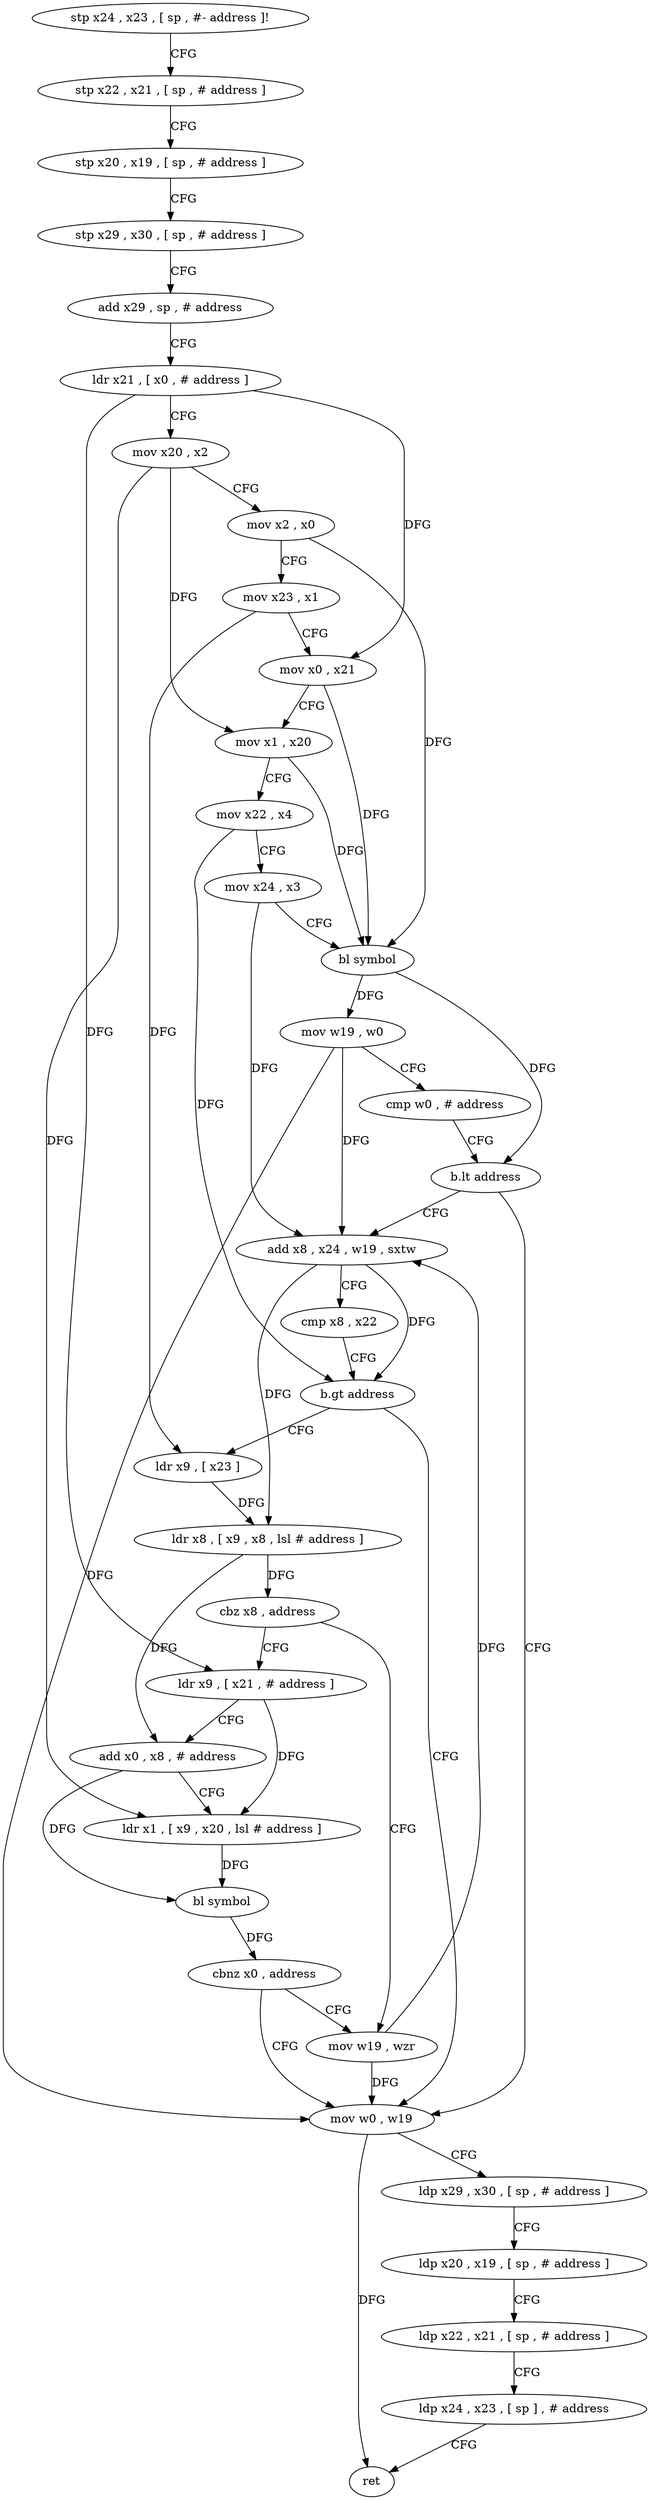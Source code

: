 digraph "func" {
"4263044" [label = "stp x24 , x23 , [ sp , #- address ]!" ]
"4263048" [label = "stp x22 , x21 , [ sp , # address ]" ]
"4263052" [label = "stp x20 , x19 , [ sp , # address ]" ]
"4263056" [label = "stp x29 , x30 , [ sp , # address ]" ]
"4263060" [label = "add x29 , sp , # address" ]
"4263064" [label = "ldr x21 , [ x0 , # address ]" ]
"4263068" [label = "mov x20 , x2" ]
"4263072" [label = "mov x2 , x0" ]
"4263076" [label = "mov x23 , x1" ]
"4263080" [label = "mov x0 , x21" ]
"4263084" [label = "mov x1 , x20" ]
"4263088" [label = "mov x22 , x4" ]
"4263092" [label = "mov x24 , x3" ]
"4263096" [label = "bl symbol" ]
"4263100" [label = "mov w19 , w0" ]
"4263104" [label = "cmp w0 , # address" ]
"4263108" [label = "b.lt address" ]
"4263160" [label = "mov w0 , w19" ]
"4263112" [label = "add x8 , x24 , w19 , sxtw" ]
"4263164" [label = "ldp x29 , x30 , [ sp , # address ]" ]
"4263168" [label = "ldp x20 , x19 , [ sp , # address ]" ]
"4263172" [label = "ldp x22 , x21 , [ sp , # address ]" ]
"4263176" [label = "ldp x24 , x23 , [ sp ] , # address" ]
"4263180" [label = "ret" ]
"4263116" [label = "cmp x8 , x22" ]
"4263120" [label = "b.gt address" ]
"4263124" [label = "ldr x9 , [ x23 ]" ]
"4263128" [label = "ldr x8 , [ x9 , x8 , lsl # address ]" ]
"4263132" [label = "cbz x8 , address" ]
"4263156" [label = "mov w19 , wzr" ]
"4263136" [label = "ldr x9 , [ x21 , # address ]" ]
"4263140" [label = "add x0 , x8 , # address" ]
"4263144" [label = "ldr x1 , [ x9 , x20 , lsl # address ]" ]
"4263148" [label = "bl symbol" ]
"4263152" [label = "cbnz x0 , address" ]
"4263044" -> "4263048" [ label = "CFG" ]
"4263048" -> "4263052" [ label = "CFG" ]
"4263052" -> "4263056" [ label = "CFG" ]
"4263056" -> "4263060" [ label = "CFG" ]
"4263060" -> "4263064" [ label = "CFG" ]
"4263064" -> "4263068" [ label = "CFG" ]
"4263064" -> "4263080" [ label = "DFG" ]
"4263064" -> "4263136" [ label = "DFG" ]
"4263068" -> "4263072" [ label = "CFG" ]
"4263068" -> "4263084" [ label = "DFG" ]
"4263068" -> "4263144" [ label = "DFG" ]
"4263072" -> "4263076" [ label = "CFG" ]
"4263072" -> "4263096" [ label = "DFG" ]
"4263076" -> "4263080" [ label = "CFG" ]
"4263076" -> "4263124" [ label = "DFG" ]
"4263080" -> "4263084" [ label = "CFG" ]
"4263080" -> "4263096" [ label = "DFG" ]
"4263084" -> "4263088" [ label = "CFG" ]
"4263084" -> "4263096" [ label = "DFG" ]
"4263088" -> "4263092" [ label = "CFG" ]
"4263088" -> "4263120" [ label = "DFG" ]
"4263092" -> "4263096" [ label = "CFG" ]
"4263092" -> "4263112" [ label = "DFG" ]
"4263096" -> "4263100" [ label = "DFG" ]
"4263096" -> "4263108" [ label = "DFG" ]
"4263100" -> "4263104" [ label = "CFG" ]
"4263100" -> "4263160" [ label = "DFG" ]
"4263100" -> "4263112" [ label = "DFG" ]
"4263104" -> "4263108" [ label = "CFG" ]
"4263108" -> "4263160" [ label = "CFG" ]
"4263108" -> "4263112" [ label = "CFG" ]
"4263160" -> "4263164" [ label = "CFG" ]
"4263160" -> "4263180" [ label = "DFG" ]
"4263112" -> "4263116" [ label = "CFG" ]
"4263112" -> "4263120" [ label = "DFG" ]
"4263112" -> "4263128" [ label = "DFG" ]
"4263164" -> "4263168" [ label = "CFG" ]
"4263168" -> "4263172" [ label = "CFG" ]
"4263172" -> "4263176" [ label = "CFG" ]
"4263176" -> "4263180" [ label = "CFG" ]
"4263116" -> "4263120" [ label = "CFG" ]
"4263120" -> "4263160" [ label = "CFG" ]
"4263120" -> "4263124" [ label = "CFG" ]
"4263124" -> "4263128" [ label = "DFG" ]
"4263128" -> "4263132" [ label = "DFG" ]
"4263128" -> "4263140" [ label = "DFG" ]
"4263132" -> "4263156" [ label = "CFG" ]
"4263132" -> "4263136" [ label = "CFG" ]
"4263156" -> "4263160" [ label = "DFG" ]
"4263156" -> "4263112" [ label = "DFG" ]
"4263136" -> "4263140" [ label = "CFG" ]
"4263136" -> "4263144" [ label = "DFG" ]
"4263140" -> "4263144" [ label = "CFG" ]
"4263140" -> "4263148" [ label = "DFG" ]
"4263144" -> "4263148" [ label = "DFG" ]
"4263148" -> "4263152" [ label = "DFG" ]
"4263152" -> "4263160" [ label = "CFG" ]
"4263152" -> "4263156" [ label = "CFG" ]
}
